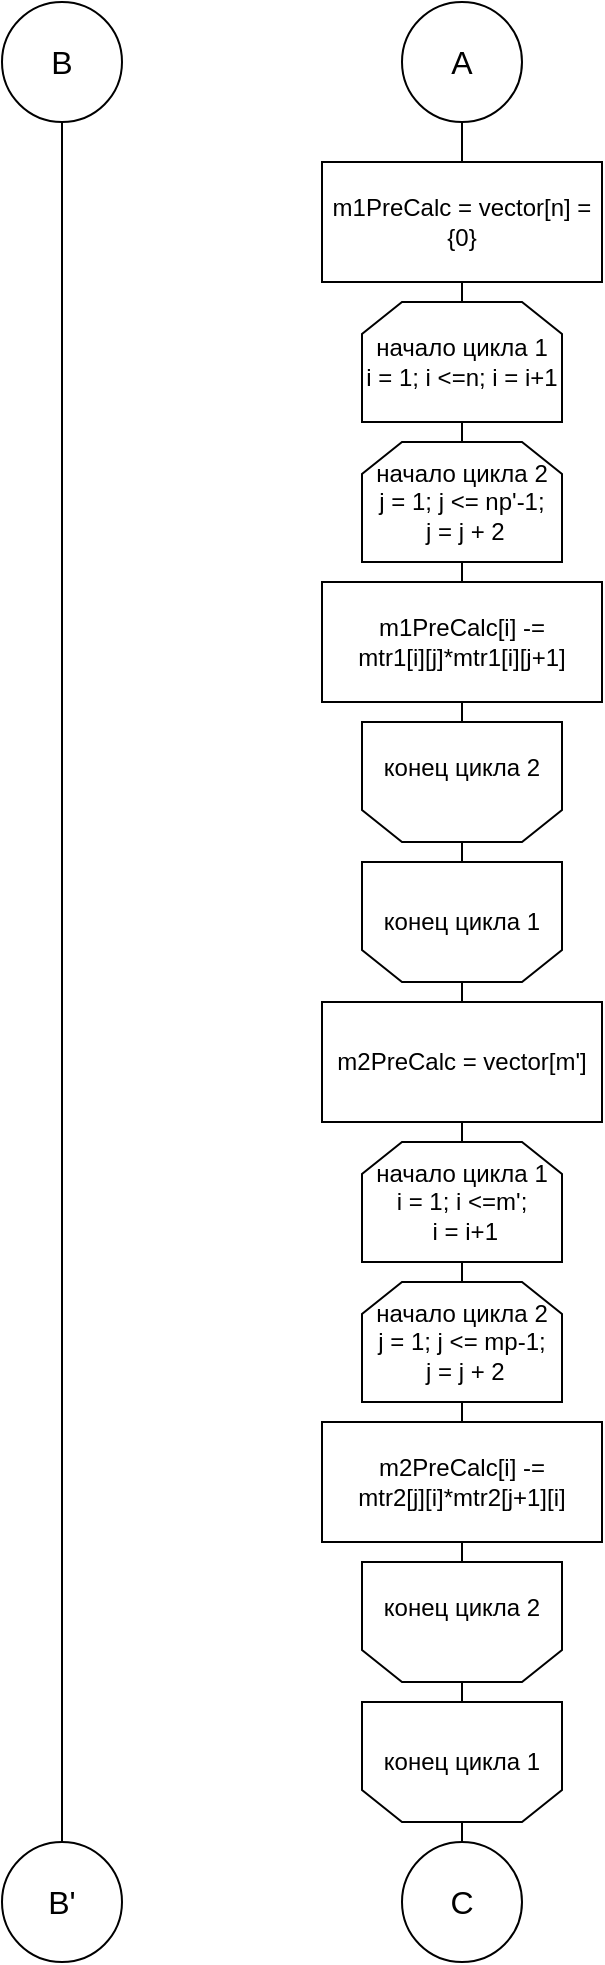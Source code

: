 <mxfile version="10.7.5" type="device"><diagram id="Z9cpUMxAGizmP-q9GYBa" name="Page-1"><mxGraphModel dx="791" dy="959" grid="1" gridSize="10" guides="1" tooltips="1" connect="1" arrows="1" fold="1" page="1" pageScale="1" pageWidth="827" pageHeight="1169" math="0" shadow="0"><root><mxCell id="0"/><mxCell id="1" parent="0"/><mxCell id="dJPJq8z3gZFYCH3aahGC-1" value="&lt;font size=&quot;3&quot;&gt;А&lt;/font&gt;" style="ellipse;whiteSpace=wrap;html=1;aspect=fixed;" vertex="1" parent="1"><mxGeometry x="370" y="20" width="60" height="60" as="geometry"/></mxCell><mxCell id="dJPJq8z3gZFYCH3aahGC-2" value="m1PreCalc = vector[n] = {0}" style="rounded=0;whiteSpace=wrap;html=1;" vertex="1" parent="1"><mxGeometry x="330" y="100" width="140" height="60" as="geometry"/></mxCell><mxCell id="dJPJq8z3gZFYCH3aahGC-3" value="начало цикла 1&lt;br&gt;i = 1; i &amp;lt;=n; i = i+1&lt;br&gt;" style="shape=loopLimit;whiteSpace=wrap;html=1;" vertex="1" parent="1"><mxGeometry x="350" y="170" width="100" height="60" as="geometry"/></mxCell><mxCell id="dJPJq8z3gZFYCH3aahGC-4" value="" style="endArrow=none;html=1;entryX=0.5;entryY=1;entryDx=0;entryDy=0;exitX=0.5;exitY=0;exitDx=0;exitDy=0;" edge="1" parent="1" source="dJPJq8z3gZFYCH3aahGC-3" target="dJPJq8z3gZFYCH3aahGC-2"><mxGeometry width="50" height="50" relative="1" as="geometry"><mxPoint x="280" y="240" as="sourcePoint"/><mxPoint x="330" y="190" as="targetPoint"/></mxGeometry></mxCell><mxCell id="dJPJq8z3gZFYCH3aahGC-5" value="начало цикла 2&lt;br&gt;j = 1; j &amp;lt;= np'-1;&lt;br&gt;&amp;nbsp;j = j + 2&lt;br&gt;" style="shape=loopLimit;whiteSpace=wrap;html=1;" vertex="1" parent="1"><mxGeometry x="350" y="240" width="100" height="60" as="geometry"/></mxCell><mxCell id="dJPJq8z3gZFYCH3aahGC-6" value="" style="endArrow=none;html=1;entryX=0.5;entryY=0;entryDx=0;entryDy=0;exitX=0.5;exitY=1;exitDx=0;exitDy=0;" edge="1" parent="1" source="dJPJq8z3gZFYCH3aahGC-3" target="dJPJq8z3gZFYCH3aahGC-5"><mxGeometry width="50" height="50" relative="1" as="geometry"><mxPoint x="230" y="250" as="sourcePoint"/><mxPoint x="280" y="200" as="targetPoint"/></mxGeometry></mxCell><mxCell id="dJPJq8z3gZFYCH3aahGC-7" value="m1PreCalc[i] -= &lt;br&gt;mtr1[i][j]*mtr1[i][j+1]" style="rounded=0;whiteSpace=wrap;html=1;" vertex="1" parent="1"><mxGeometry x="330" y="310" width="140" height="60" as="geometry"/></mxCell><mxCell id="dJPJq8z3gZFYCH3aahGC-8" value="" style="endArrow=none;html=1;entryX=0.5;entryY=1;entryDx=0;entryDy=0;exitX=0.5;exitY=0;exitDx=0;exitDy=0;" edge="1" parent="1" source="dJPJq8z3gZFYCH3aahGC-7" target="dJPJq8z3gZFYCH3aahGC-5"><mxGeometry width="50" height="50" relative="1" as="geometry"><mxPoint x="280" y="300" as="sourcePoint"/><mxPoint x="330" y="250" as="targetPoint"/></mxGeometry></mxCell><mxCell id="dJPJq8z3gZFYCH3aahGC-9" value="конец цикла 2&lt;br&gt;&lt;br&gt;" style="shape=loopLimit;whiteSpace=wrap;html=1;direction=west;" vertex="1" parent="1"><mxGeometry x="350" y="380" width="100" height="60" as="geometry"/></mxCell><mxCell id="dJPJq8z3gZFYCH3aahGC-10" value="" style="endArrow=none;html=1;entryX=0.5;entryY=1;entryDx=0;entryDy=0;exitX=0.5;exitY=1;exitDx=0;exitDy=0;" edge="1" parent="1" source="dJPJq8z3gZFYCH3aahGC-9" target="dJPJq8z3gZFYCH3aahGC-7"><mxGeometry width="50" height="50" relative="1" as="geometry"><mxPoint x="250" y="440" as="sourcePoint"/><mxPoint x="300" y="390" as="targetPoint"/></mxGeometry></mxCell><mxCell id="dJPJq8z3gZFYCH3aahGC-11" value="конец цикла 1&lt;br&gt;" style="shape=loopLimit;whiteSpace=wrap;html=1;direction=west;" vertex="1" parent="1"><mxGeometry x="350" y="450" width="100" height="60" as="geometry"/></mxCell><mxCell id="dJPJq8z3gZFYCH3aahGC-12" value="" style="endArrow=none;html=1;entryX=0.5;entryY=1;entryDx=0;entryDy=0;exitX=0.5;exitY=0;exitDx=0;exitDy=0;" edge="1" parent="1" source="dJPJq8z3gZFYCH3aahGC-9" target="dJPJq8z3gZFYCH3aahGC-11"><mxGeometry width="50" height="50" relative="1" as="geometry"><mxPoint x="250" y="470" as="sourcePoint"/><mxPoint x="300" y="420" as="targetPoint"/></mxGeometry></mxCell><mxCell id="dJPJq8z3gZFYCH3aahGC-13" value="" style="endArrow=none;html=1;entryX=0.5;entryY=1;entryDx=0;entryDy=0;exitX=0.5;exitY=0;exitDx=0;exitDy=0;" edge="1" parent="1" source="dJPJq8z3gZFYCH3aahGC-2" target="dJPJq8z3gZFYCH3aahGC-1"><mxGeometry width="50" height="50" relative="1" as="geometry"><mxPoint x="170" y="170" as="sourcePoint"/><mxPoint x="220" y="120" as="targetPoint"/></mxGeometry></mxCell><mxCell id="dJPJq8z3gZFYCH3aahGC-14" value="m2PreCalc = vector[m']" style="rounded=0;whiteSpace=wrap;html=1;" vertex="1" parent="1"><mxGeometry x="330" y="520" width="140" height="60" as="geometry"/></mxCell><mxCell id="dJPJq8z3gZFYCH3aahGC-15" value="начало цикла 1&lt;br&gt;i = 1; i &amp;lt;=m';&lt;br&gt;&amp;nbsp;i = i+1&lt;br&gt;" style="shape=loopLimit;whiteSpace=wrap;html=1;" vertex="1" parent="1"><mxGeometry x="350" y="590" width="100" height="60" as="geometry"/></mxCell><mxCell id="dJPJq8z3gZFYCH3aahGC-16" value="" style="endArrow=none;html=1;entryX=0.5;entryY=1;entryDx=0;entryDy=0;exitX=0.5;exitY=0;exitDx=0;exitDy=0;" edge="1" parent="1" source="dJPJq8z3gZFYCH3aahGC-15" target="dJPJq8z3gZFYCH3aahGC-14"><mxGeometry width="50" height="50" relative="1" as="geometry"><mxPoint x="280" y="660" as="sourcePoint"/><mxPoint x="330" y="610" as="targetPoint"/></mxGeometry></mxCell><mxCell id="dJPJq8z3gZFYCH3aahGC-17" value="начало цикла 2&lt;br&gt;j = 1; j &amp;lt;= mp-1;&lt;br&gt;&amp;nbsp;j = j + 2&lt;br&gt;" style="shape=loopLimit;whiteSpace=wrap;html=1;" vertex="1" parent="1"><mxGeometry x="350" y="660" width="100" height="60" as="geometry"/></mxCell><mxCell id="dJPJq8z3gZFYCH3aahGC-18" value="" style="endArrow=none;html=1;entryX=0.5;entryY=0;entryDx=0;entryDy=0;exitX=0.5;exitY=1;exitDx=0;exitDy=0;" edge="1" parent="1" source="dJPJq8z3gZFYCH3aahGC-15" target="dJPJq8z3gZFYCH3aahGC-17"><mxGeometry width="50" height="50" relative="1" as="geometry"><mxPoint x="230" y="670" as="sourcePoint"/><mxPoint x="280" y="620" as="targetPoint"/></mxGeometry></mxCell><mxCell id="dJPJq8z3gZFYCH3aahGC-19" value="m2PreCalc[i] -= &lt;br&gt;mtr2[j][i]*mtr2[j+1][i]" style="rounded=0;whiteSpace=wrap;html=1;" vertex="1" parent="1"><mxGeometry x="330" y="730" width="140" height="60" as="geometry"/></mxCell><mxCell id="dJPJq8z3gZFYCH3aahGC-20" value="" style="endArrow=none;html=1;entryX=0.5;entryY=1;entryDx=0;entryDy=0;exitX=0.5;exitY=0;exitDx=0;exitDy=0;" edge="1" parent="1" source="dJPJq8z3gZFYCH3aahGC-19" target="dJPJq8z3gZFYCH3aahGC-17"><mxGeometry width="50" height="50" relative="1" as="geometry"><mxPoint x="280" y="720" as="sourcePoint"/><mxPoint x="330" y="670" as="targetPoint"/></mxGeometry></mxCell><mxCell id="dJPJq8z3gZFYCH3aahGC-21" value="конец цикла 2&lt;br&gt;&lt;br&gt;" style="shape=loopLimit;whiteSpace=wrap;html=1;direction=west;" vertex="1" parent="1"><mxGeometry x="350" y="800" width="100" height="60" as="geometry"/></mxCell><mxCell id="dJPJq8z3gZFYCH3aahGC-22" value="" style="endArrow=none;html=1;entryX=0.5;entryY=1;entryDx=0;entryDy=0;exitX=0.5;exitY=1;exitDx=0;exitDy=0;" edge="1" parent="1" source="dJPJq8z3gZFYCH3aahGC-21" target="dJPJq8z3gZFYCH3aahGC-19"><mxGeometry width="50" height="50" relative="1" as="geometry"><mxPoint x="250" y="860" as="sourcePoint"/><mxPoint x="300" y="810" as="targetPoint"/></mxGeometry></mxCell><mxCell id="dJPJq8z3gZFYCH3aahGC-23" value="" style="endArrow=none;html=1;entryX=0.5;entryY=1;entryDx=0;entryDy=0;exitX=0.5;exitY=0;exitDx=0;exitDy=0;" edge="1" parent="1" source="dJPJq8z3gZFYCH3aahGC-21"><mxGeometry width="50" height="50" relative="1" as="geometry"><mxPoint x="250" y="890" as="sourcePoint"/><mxPoint x="400" y="870" as="targetPoint"/></mxGeometry></mxCell><mxCell id="dJPJq8z3gZFYCH3aahGC-24" value="" style="endArrow=none;html=1;entryX=0.5;entryY=0;entryDx=0;entryDy=0;exitX=0.5;exitY=0;exitDx=0;exitDy=0;" edge="1" parent="1" source="dJPJq8z3gZFYCH3aahGC-14" target="dJPJq8z3gZFYCH3aahGC-11"><mxGeometry width="50" height="50" relative="1" as="geometry"><mxPoint x="170" y="460" as="sourcePoint"/><mxPoint x="220" y="410" as="targetPoint"/></mxGeometry></mxCell><mxCell id="dJPJq8z3gZFYCH3aahGC-25" value="конец цикла 1&lt;br&gt;" style="shape=loopLimit;whiteSpace=wrap;html=1;direction=west;" vertex="1" parent="1"><mxGeometry x="350" y="870" width="100" height="60" as="geometry"/></mxCell><mxCell id="dJPJq8z3gZFYCH3aahGC-26" value="" style="endArrow=none;html=1;entryX=0.5;entryY=0;entryDx=0;entryDy=0;" edge="1" parent="1" target="dJPJq8z3gZFYCH3aahGC-25"><mxGeometry width="50" height="50" relative="1" as="geometry"><mxPoint x="400" y="940" as="sourcePoint"/><mxPoint x="400" y="950" as="targetPoint"/></mxGeometry></mxCell><mxCell id="dJPJq8z3gZFYCH3aahGC-27" value="&lt;font size=&quot;3&quot;&gt;C&lt;/font&gt;" style="ellipse;whiteSpace=wrap;html=1;aspect=fixed;" vertex="1" parent="1"><mxGeometry x="370" y="940" width="60" height="60" as="geometry"/></mxCell><mxCell id="dJPJq8z3gZFYCH3aahGC-29" value="&lt;font size=&quot;3&quot;&gt;B&lt;/font&gt;" style="ellipse;whiteSpace=wrap;html=1;aspect=fixed;" vertex="1" parent="1"><mxGeometry x="170" y="20" width="60" height="60" as="geometry"/></mxCell><mxCell id="dJPJq8z3gZFYCH3aahGC-30" value="&lt;font size=&quot;3&quot;&gt;B'&lt;/font&gt;" style="ellipse;whiteSpace=wrap;html=1;aspect=fixed;" vertex="1" parent="1"><mxGeometry x="170" y="940" width="60" height="60" as="geometry"/></mxCell><mxCell id="dJPJq8z3gZFYCH3aahGC-31" value="" style="endArrow=none;html=1;entryX=0.5;entryY=1;entryDx=0;entryDy=0;exitX=0.5;exitY=0;exitDx=0;exitDy=0;" edge="1" parent="1" source="dJPJq8z3gZFYCH3aahGC-30" target="dJPJq8z3gZFYCH3aahGC-29"><mxGeometry width="50" height="50" relative="1" as="geometry"><mxPoint x="120" y="240" as="sourcePoint"/><mxPoint x="170" y="190" as="targetPoint"/></mxGeometry></mxCell></root></mxGraphModel></diagram></mxfile>